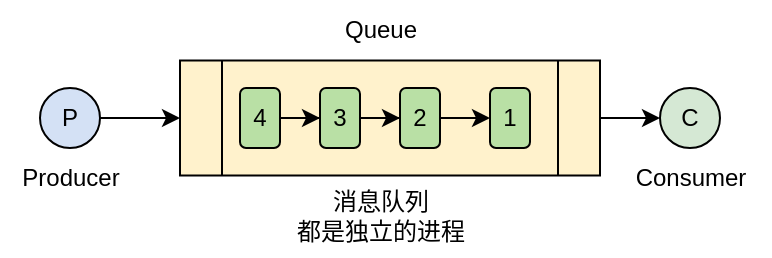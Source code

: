 <mxfile version="26.1.1">
  <diagram name="第 1 页" id="IXmSxg--oIbiw3kc4EDv">
    <mxGraphModel dx="819" dy="422" grid="1" gridSize="10" guides="1" tooltips="1" connect="1" arrows="1" fold="1" page="1" pageScale="1" pageWidth="2339" pageHeight="3300" math="0" shadow="0">
      <root>
        <mxCell id="0" />
        <mxCell id="1" parent="0" />
        <mxCell id="-xG-b1wYUmCVGQcdXdiz-15" style="edgeStyle=orthogonalEdgeStyle;rounded=0;orthogonalLoop=1;jettySize=auto;html=1;entryX=0;entryY=0.5;entryDx=0;entryDy=0;" edge="1" parent="1" source="-xG-b1wYUmCVGQcdXdiz-2" target="-xG-b1wYUmCVGQcdXdiz-3">
          <mxGeometry relative="1" as="geometry" />
        </mxCell>
        <mxCell id="-xG-b1wYUmCVGQcdXdiz-2" value="P" style="ellipse;whiteSpace=wrap;html=1;aspect=fixed;fillColor=#D4E1F5;" vertex="1" parent="1">
          <mxGeometry x="370" y="405" width="30" height="30" as="geometry" />
        </mxCell>
        <mxCell id="-xG-b1wYUmCVGQcdXdiz-17" style="edgeStyle=orthogonalEdgeStyle;rounded=0;orthogonalLoop=1;jettySize=auto;html=1;" edge="1" parent="1" source="-xG-b1wYUmCVGQcdXdiz-3" target="-xG-b1wYUmCVGQcdXdiz-4">
          <mxGeometry relative="1" as="geometry" />
        </mxCell>
        <mxCell id="-xG-b1wYUmCVGQcdXdiz-3" value="" style="shape=process;whiteSpace=wrap;html=1;backgroundOutline=1;fillColor=#FFF2CC;" vertex="1" parent="1">
          <mxGeometry x="440" y="391.25" width="210" height="57.5" as="geometry" />
        </mxCell>
        <mxCell id="-xG-b1wYUmCVGQcdXdiz-4" value="C" style="ellipse;whiteSpace=wrap;html=1;aspect=fixed;fillColor=#D5E8D4;" vertex="1" parent="1">
          <mxGeometry x="680" y="405" width="30" height="30" as="geometry" />
        </mxCell>
        <mxCell id="-xG-b1wYUmCVGQcdXdiz-23" style="edgeStyle=orthogonalEdgeStyle;rounded=0;orthogonalLoop=1;jettySize=auto;html=1;" edge="1" parent="1" source="-xG-b1wYUmCVGQcdXdiz-6" target="-xG-b1wYUmCVGQcdXdiz-20">
          <mxGeometry relative="1" as="geometry" />
        </mxCell>
        <mxCell id="-xG-b1wYUmCVGQcdXdiz-6" value="4" style="rounded=1;whiteSpace=wrap;html=1;fillColor=#B9E0A5;" vertex="1" parent="1">
          <mxGeometry x="470" y="405" width="20" height="30" as="geometry" />
        </mxCell>
        <mxCell id="-xG-b1wYUmCVGQcdXdiz-18" value="消息队列&lt;br&gt;都是独立的进程" style="text;html=1;align=center;verticalAlign=middle;resizable=0;points=[];autosize=1;strokeColor=none;fillColor=none;" vertex="1" parent="1">
          <mxGeometry x="485" y="448.75" width="110" height="40" as="geometry" />
        </mxCell>
        <mxCell id="-xG-b1wYUmCVGQcdXdiz-25" style="edgeStyle=orthogonalEdgeStyle;rounded=0;orthogonalLoop=1;jettySize=auto;html=1;" edge="1" parent="1" source="-xG-b1wYUmCVGQcdXdiz-20" target="-xG-b1wYUmCVGQcdXdiz-21">
          <mxGeometry relative="1" as="geometry" />
        </mxCell>
        <mxCell id="-xG-b1wYUmCVGQcdXdiz-20" value="3" style="rounded=1;whiteSpace=wrap;html=1;fillColor=#B9E0A5;" vertex="1" parent="1">
          <mxGeometry x="510" y="405" width="20" height="30" as="geometry" />
        </mxCell>
        <mxCell id="-xG-b1wYUmCVGQcdXdiz-27" style="edgeStyle=orthogonalEdgeStyle;rounded=0;orthogonalLoop=1;jettySize=auto;html=1;" edge="1" parent="1">
          <mxGeometry relative="1" as="geometry">
            <mxPoint x="565" y="420" as="sourcePoint" />
            <mxPoint x="595" y="420" as="targetPoint" />
          </mxGeometry>
        </mxCell>
        <mxCell id="-xG-b1wYUmCVGQcdXdiz-21" value="2" style="rounded=1;whiteSpace=wrap;html=1;fillColor=#B9E0A5;" vertex="1" parent="1">
          <mxGeometry x="550" y="405" width="20" height="30" as="geometry" />
        </mxCell>
        <mxCell id="-xG-b1wYUmCVGQcdXdiz-26" value="1" style="rounded=1;whiteSpace=wrap;html=1;fillColor=#B9E0A5;" vertex="1" parent="1">
          <mxGeometry x="595" y="405" width="20" height="30" as="geometry" />
        </mxCell>
        <mxCell id="-xG-b1wYUmCVGQcdXdiz-33" value="Queue" style="text;html=1;align=center;verticalAlign=middle;resizable=0;points=[];autosize=1;strokeColor=none;fillColor=none;" vertex="1" parent="1">
          <mxGeometry x="510" y="361.25" width="60" height="30" as="geometry" />
        </mxCell>
        <mxCell id="-xG-b1wYUmCVGQcdXdiz-34" value="Producer" style="text;html=1;align=center;verticalAlign=middle;resizable=0;points=[];autosize=1;strokeColor=none;fillColor=none;" vertex="1" parent="1">
          <mxGeometry x="350" y="435" width="70" height="30" as="geometry" />
        </mxCell>
        <mxCell id="-xG-b1wYUmCVGQcdXdiz-35" value="Consumer" style="text;html=1;align=center;verticalAlign=middle;resizable=0;points=[];autosize=1;strokeColor=none;fillColor=none;" vertex="1" parent="1">
          <mxGeometry x="655" y="435" width="80" height="30" as="geometry" />
        </mxCell>
      </root>
    </mxGraphModel>
  </diagram>
</mxfile>
